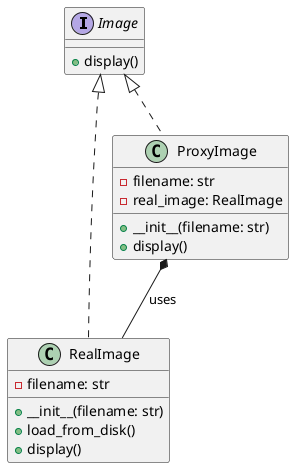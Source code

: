 @startuml
interface Image {
    + display()
}

class RealImage {
    - filename: str
    + __init__(filename: str)
    + load_from_disk()
    + display()
}

class ProxyImage {
    - filename: str
    - real_image: RealImage
    + __init__(filename: str)
    + display()
}

Image <|.. RealImage
Image <|.. ProxyImage
ProxyImage *-- RealImage : uses

@enduml
